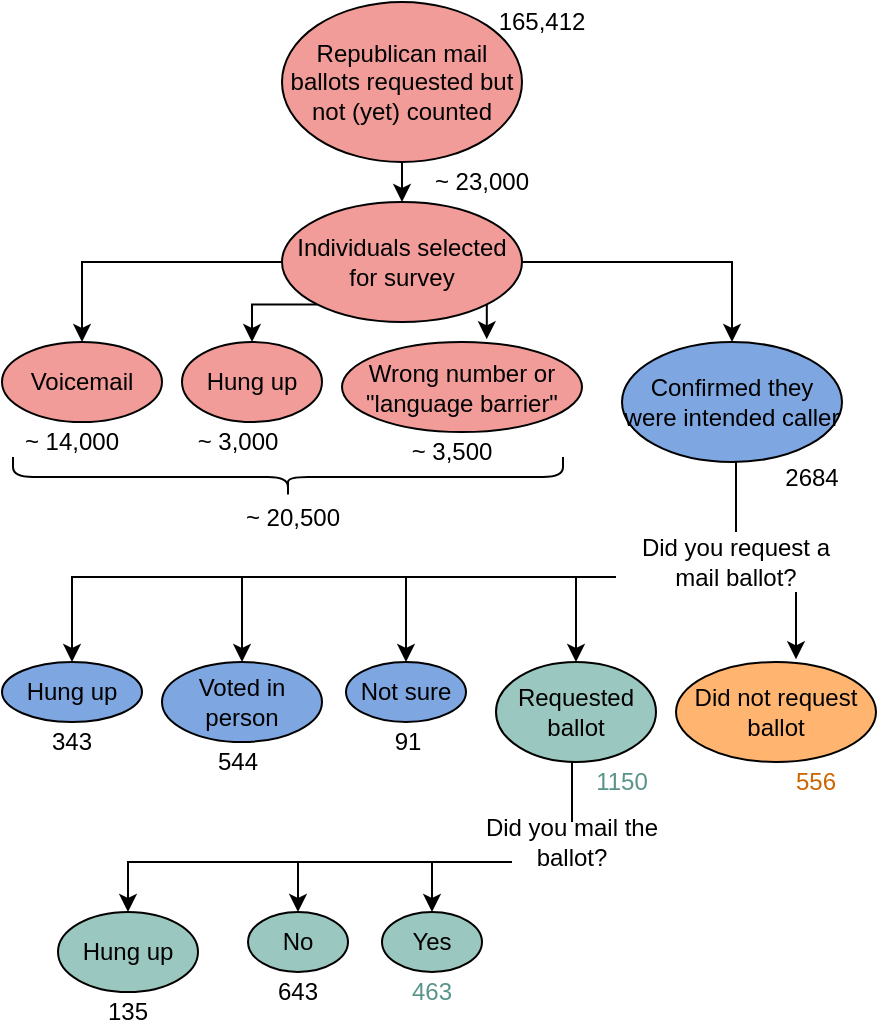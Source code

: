 <mxGraphModel dx="456" dy="430" grid="1" gridSize="10" guides="1" tooltips="1" connect="1" arrows="1" fold="1" page="1" pageScale="1" pageWidth="850" pageHeight="1100" background="#ffffff"><root><mxCell id="0"/><mxCell id="1" parent="0"/><mxCell id="6" style="edgeStyle=orthogonalEdgeStyle;rounded=0;html=1;exitX=0.5;exitY=1;entryX=0.5;entryY=0;jettySize=auto;orthogonalLoop=1;" parent="1" source="4" target="5" edge="1"><mxGeometry relative="1" as="geometry"/></mxCell><mxCell id="4" value="Republican mail ballots requested but not (yet) counted" style="ellipse;whiteSpace=wrap;html=1;fillColor=#F19C99;" parent="1" vertex="1"><mxGeometry x="220" y="10" width="120" height="80" as="geometry"/></mxCell><mxCell id="13" style="edgeStyle=orthogonalEdgeStyle;rounded=0;html=1;exitX=0;exitY=0.5;entryX=0.5;entryY=0;jettySize=auto;orthogonalLoop=1;" parent="1" source="5" target="7" edge="1"><mxGeometry relative="1" as="geometry"/></mxCell><mxCell id="14" style="edgeStyle=orthogonalEdgeStyle;rounded=0;html=1;exitX=0;exitY=1;entryX=0.5;entryY=0;jettySize=auto;orthogonalLoop=1;" parent="1" source="5" target="9" edge="1"><mxGeometry relative="1" as="geometry"/></mxCell><mxCell id="16" style="edgeStyle=orthogonalEdgeStyle;rounded=0;html=1;exitX=1;exitY=1;entryX=0.603;entryY=-0.03;entryPerimeter=0;jettySize=auto;orthogonalLoop=1;" parent="1" source="5" target="10" edge="1"><mxGeometry relative="1" as="geometry"/></mxCell><mxCell id="17" style="edgeStyle=orthogonalEdgeStyle;rounded=0;html=1;exitX=1;exitY=0.5;entryX=0.5;entryY=0;jettySize=auto;orthogonalLoop=1;" parent="1" source="5" target="11" edge="1"><mxGeometry relative="1" as="geometry"/></mxCell><mxCell id="5" value="Individuals selected for survey" style="ellipse;whiteSpace=wrap;html=1;fillColor=#F19C99;" parent="1" vertex="1"><mxGeometry x="220" y="110" width="120" height="60" as="geometry"/></mxCell><mxCell id="7" value="Voicemail" style="ellipse;whiteSpace=wrap;html=1;fillColor=#F19C99;" parent="1" vertex="1"><mxGeometry x="80" y="180" width="80" height="40" as="geometry"/></mxCell><mxCell id="9" value="Hung up" style="ellipse;whiteSpace=wrap;html=1;fillColor=#F19C99;" parent="1" vertex="1"><mxGeometry x="170" y="180" width="70" height="40" as="geometry"/></mxCell><mxCell id="10" value="Wrong number or &quot;language barrier&quot;" style="ellipse;whiteSpace=wrap;html=1;fillColor=#F19C99;" parent="1" vertex="1"><mxGeometry x="250" y="180" width="120" height="45" as="geometry"/></mxCell><mxCell id="33" style="edgeStyle=orthogonalEdgeStyle;rounded=0;html=1;exitX=0.5;exitY=1;entryX=0.5;entryY=0;jettySize=auto;orthogonalLoop=1;endArrow=none;endFill=0;" parent="1" source="11" target="32" edge="1"><mxGeometry relative="1" as="geometry"/></mxCell><mxCell id="11" value="Confirmed they were intended caller" style="ellipse;whiteSpace=wrap;html=1;fillColor=#7EA6E0;" parent="1" vertex="1"><mxGeometry x="390" y="180" width="110" height="60" as="geometry"/></mxCell><mxCell id="12" style="edgeStyle=orthogonalEdgeStyle;rounded=0;html=1;exitX=0;exitY=1;entryX=0;entryY=1;jettySize=auto;orthogonalLoop=1;" parent="1" source="5" target="5" edge="1"><mxGeometry relative="1" as="geometry"/></mxCell><mxCell id="18" value="" style="shape=curlyBracket;whiteSpace=wrap;html=1;rounded=1;fillColor=#7EA6E0;rotation=-90;" parent="1" vertex="1"><mxGeometry x="213" y="110" width="20" height="275" as="geometry"/></mxCell><mxCell id="19" value="~ 20,500" style="text;html=1;strokeColor=none;fillColor=none;align=center;verticalAlign=middle;whiteSpace=wrap;rounded=0;" parent="1" vertex="1"><mxGeometry x="198" y="258" width="55" height="20" as="geometry"/></mxCell><mxCell id="20" value="165,412" style="text;html=1;strokeColor=none;fillColor=none;align=center;verticalAlign=middle;whiteSpace=wrap;rounded=0;" parent="1" vertex="1"><mxGeometry x="330" y="10" width="40" height="20" as="geometry"/></mxCell><mxCell id="21" value="~ 23,000" style="text;html=1;strokeColor=none;fillColor=none;align=center;verticalAlign=middle;whiteSpace=wrap;rounded=0;" parent="1" vertex="1"><mxGeometry x="290" y="90" width="60" height="20" as="geometry"/></mxCell><mxCell id="22" value="~ 3,500" style="text;html=1;strokeColor=none;fillColor=none;align=center;verticalAlign=middle;whiteSpace=wrap;rounded=0;" parent="1" vertex="1"><mxGeometry x="270" y="225" width="70" height="20" as="geometry"/></mxCell><mxCell id="23" value="~ 3,000" style="text;html=1;strokeColor=none;fillColor=none;align=center;verticalAlign=middle;whiteSpace=wrap;rounded=0;" parent="1" vertex="1"><mxGeometry x="173" y="220" width="50" height="20" as="geometry"/></mxCell><mxCell id="24" value="~ 14,000" style="text;html=1;strokeColor=none;fillColor=none;align=center;verticalAlign=middle;whiteSpace=wrap;rounded=0;" parent="1" vertex="1"><mxGeometry x="80" y="220" width="70" height="20" as="geometry"/></mxCell><mxCell id="25" value="2684" style="text;html=1;strokeColor=none;fillColor=none;align=center;verticalAlign=middle;whiteSpace=wrap;rounded=0;" parent="1" vertex="1"><mxGeometry x="465" y="238" width="40" height="20" as="geometry"/></mxCell><mxCell id="27" value="Hung up" style="ellipse;whiteSpace=wrap;html=1;fillColor=#7EA6E0;" parent="1" vertex="1"><mxGeometry x="80" y="340" width="70" height="30" as="geometry"/></mxCell><mxCell id="28" value="Voted in person" style="ellipse;whiteSpace=wrap;html=1;fillColor=#7EA6E0;" parent="1" vertex="1"><mxGeometry x="160" y="340" width="80" height="40" as="geometry"/></mxCell><mxCell id="29" value="Not sure" style="ellipse;whiteSpace=wrap;html=1;fillColor=#7EA6E0;" parent="1" vertex="1"><mxGeometry x="252" y="340" width="60" height="30" as="geometry"/></mxCell><mxCell id="48" style="edgeStyle=orthogonalEdgeStyle;rounded=0;html=1;exitX=0.5;exitY=1;entryX=0.5;entryY=0;endArrow=none;endFill=0;jettySize=auto;orthogonalLoop=1;" parent="1" source="30" target="47" edge="1"><mxGeometry relative="1" as="geometry"/></mxCell><mxCell id="30" value="Requested ballot" style="ellipse;whiteSpace=wrap;html=1;fillColor=#9AC7BF;" parent="1" vertex="1"><mxGeometry x="327" y="340" width="80" height="50" as="geometry"/></mxCell><mxCell id="31" value="Did not request ballot" style="ellipse;whiteSpace=wrap;html=1;fillColor=#FFB570;" parent="1" vertex="1"><mxGeometry x="417" y="340" width="100" height="50" as="geometry"/></mxCell><mxCell id="37" style="edgeStyle=orthogonalEdgeStyle;rounded=0;html=1;exitX=0;exitY=0.75;entryX=0.5;entryY=0;jettySize=auto;orthogonalLoop=1;" parent="1" source="32" target="29" edge="1"><mxGeometry relative="1" as="geometry"/></mxCell><mxCell id="38" style="edgeStyle=orthogonalEdgeStyle;rounded=0;html=1;exitX=0;exitY=0.75;entryX=0.5;entryY=0;jettySize=auto;orthogonalLoop=1;" parent="1" source="32" target="28" edge="1"><mxGeometry relative="1" as="geometry"/></mxCell><mxCell id="40" style="edgeStyle=orthogonalEdgeStyle;rounded=0;html=1;exitX=0;exitY=0.75;jettySize=auto;orthogonalLoop=1;" parent="1" source="32" target="27" edge="1"><mxGeometry relative="1" as="geometry"/></mxCell><mxCell id="43" style="edgeStyle=orthogonalEdgeStyle;rounded=0;html=1;exitX=0;exitY=0.75;entryX=0.5;entryY=0;jettySize=auto;orthogonalLoop=1;" parent="1" source="32" target="30" edge="1"><mxGeometry relative="1" as="geometry"/></mxCell><mxCell id="46" style="edgeStyle=orthogonalEdgeStyle;rounded=0;html=1;exitX=0.75;exitY=1;entryX=0.6;entryY=-0.027;entryPerimeter=0;jettySize=auto;orthogonalLoop=1;" parent="1" source="32" target="31" edge="1"><mxGeometry relative="1" as="geometry"/></mxCell><mxCell id="32" value="Did you request a mail ballot?" style="text;html=1;strokeColor=none;fillColor=none;align=center;verticalAlign=middle;whiteSpace=wrap;rounded=0;" parent="1" vertex="1"><mxGeometry x="387" y="275" width="120" height="30" as="geometry"/></mxCell><mxCell id="52" style="edgeStyle=orthogonalEdgeStyle;rounded=0;html=1;exitX=0.25;exitY=1;entryX=0.5;entryY=0;endArrow=classic;endFill=1;jettySize=auto;orthogonalLoop=1;startArrow=none;startFill=0;" parent="1" source="47" target="50" edge="1"><mxGeometry relative="1" as="geometry"><Array as="points"><mxPoint x="295" y="440"/></Array></mxGeometry></mxCell><mxCell id="53" style="edgeStyle=orthogonalEdgeStyle;rounded=0;html=1;exitX=0.25;exitY=1;entryX=0.5;entryY=0;endArrow=classic;endFill=1;jettySize=auto;orthogonalLoop=1;" parent="1" source="47" target="49" edge="1"><mxGeometry relative="1" as="geometry"><Array as="points"><mxPoint x="228" y="440"/></Array></mxGeometry></mxCell><mxCell id="54" style="edgeStyle=orthogonalEdgeStyle;rounded=0;html=1;exitX=0.25;exitY=1;entryX=0.5;entryY=0;startArrow=none;startFill=0;endArrow=classic;endFill=1;jettySize=auto;orthogonalLoop=1;" parent="1" source="47" target="51" edge="1"><mxGeometry relative="1" as="geometry"><Array as="points"><mxPoint x="143" y="440"/></Array></mxGeometry></mxCell><mxCell id="47" value="Did you mail the ballot?" style="text;html=1;strokeColor=none;fillColor=none;align=center;verticalAlign=middle;whiteSpace=wrap;rounded=0;" parent="1" vertex="1"><mxGeometry x="305" y="420" width="120" height="20" as="geometry"/></mxCell><mxCell id="49" value="No" style="ellipse;whiteSpace=wrap;html=1;fillColor=#9AC7BF;" parent="1" vertex="1"><mxGeometry x="203" y="465" width="50" height="30" as="geometry"/></mxCell><mxCell id="50" value="Yes" style="ellipse;whiteSpace=wrap;html=1;fillColor=#9AC7BF;" parent="1" vertex="1"><mxGeometry x="270" y="465" width="50" height="30" as="geometry"/></mxCell><mxCell id="51" value="Hung up" style="ellipse;whiteSpace=wrap;html=1;fillColor=#9AC7BF;" parent="1" vertex="1"><mxGeometry x="108" y="465" width="70" height="40" as="geometry"/></mxCell><mxCell id="55" value="556" style="text;html=1;strokeColor=none;fillColor=none;align=center;verticalAlign=middle;whiteSpace=wrap;rounded=0;fontColor=#CC6600;" parent="1" vertex="1"><mxGeometry x="467" y="390" width="40" height="20" as="geometry"/></mxCell><mxCell id="57" value="343" style="text;html=1;strokeColor=none;fillColor=none;align=center;verticalAlign=middle;whiteSpace=wrap;rounded=0;fontColor=#000000;" parent="1" vertex="1"><mxGeometry x="95" y="370" width="40" height="20" as="geometry"/></mxCell><mxCell id="58" value="544" style="text;html=1;strokeColor=none;fillColor=none;align=center;verticalAlign=middle;whiteSpace=wrap;rounded=0;fontColor=#000000;" parent="1" vertex="1"><mxGeometry x="178" y="380" width="40" height="20" as="geometry"/></mxCell><mxCell id="59" value="91" style="text;html=1;strokeColor=none;fillColor=none;align=center;verticalAlign=middle;whiteSpace=wrap;rounded=0;fontColor=#000000;" parent="1" vertex="1"><mxGeometry x="263" y="370" width="40" height="20" as="geometry"/></mxCell><mxCell id="60" value="1150" style="text;html=1;strokeColor=none;fillColor=none;align=center;verticalAlign=middle;whiteSpace=wrap;rounded=0;fontColor=#59948A;" parent="1" vertex="1"><mxGeometry x="370" y="390" width="40" height="20" as="geometry"/></mxCell><mxCell id="61" value="135" style="text;html=1;strokeColor=none;fillColor=none;align=center;verticalAlign=middle;whiteSpace=wrap;rounded=0;fontColor=#000000;" parent="1" vertex="1"><mxGeometry x="123" y="505" width="40" height="20" as="geometry"/></mxCell><mxCell id="62" value="643" style="text;html=1;strokeColor=none;fillColor=none;align=center;verticalAlign=middle;whiteSpace=wrap;rounded=0;fontColor=#000000;" parent="1" vertex="1"><mxGeometry x="208" y="495" width="40" height="20" as="geometry"/></mxCell><mxCell id="63" value="463" style="text;html=1;strokeColor=none;fillColor=none;align=center;verticalAlign=middle;whiteSpace=wrap;rounded=0;fontColor=#59948A;" parent="1" vertex="1"><mxGeometry x="275" y="495" width="40" height="20" as="geometry"/></mxCell></root></mxGraphModel>